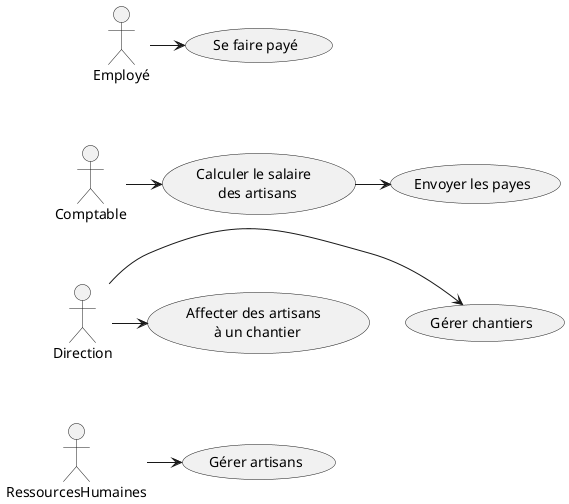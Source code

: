 ```plantuml

@startuml uc



usecase c as "Gérer chantiers"
usecase g as "Gérer artisans"
usecase a as "Affecter des artisans \n à un chantier"
usecase s as "Calculer le salaire \n des artisans"
usecase pp as "Envoyer les payes"
usecase p as "Se faire payé"

actor Direction
actor RessourcesHumaines
actor Comptable
actor Employé

p -[hidden]-> s
s -[hidden]-> a
a -[hidden]-> g

Direction -> c
Direction -> a
RessourcesHumaines -> g
s -> pp
Comptable -> s
Employé -> p



@enduml

```